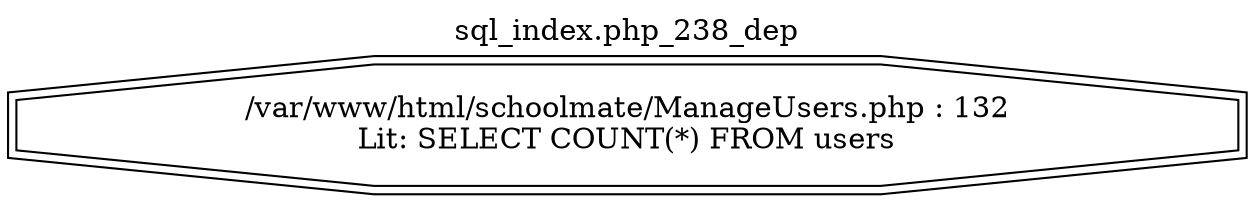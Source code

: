 digraph cfg {
  label="sql_index.php_238_dep";
  labelloc=t;
  n1 [shape=doubleoctagon, label="/var/www/html/schoolmate/ManageUsers.php : 132\nLit: SELECT COUNT(*) FROM users\n"];
}
